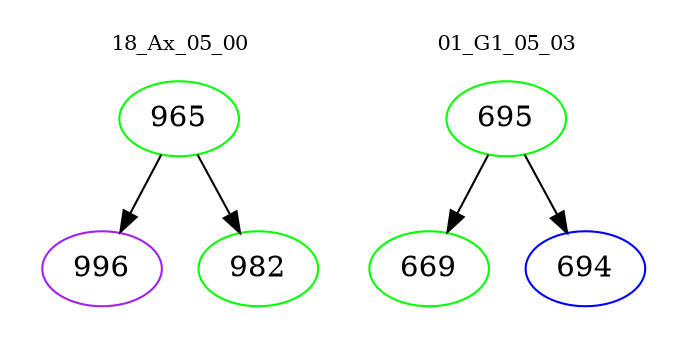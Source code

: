 digraph{
subgraph cluster_0 {
color = white
label = "18_Ax_05_00";
fontsize=10;
T0_965 [label="965", color="green"]
T0_965 -> T0_996 [color="black"]
T0_996 [label="996", color="purple"]
T0_965 -> T0_982 [color="black"]
T0_982 [label="982", color="green"]
}
subgraph cluster_1 {
color = white
label = "01_G1_05_03";
fontsize=10;
T1_695 [label="695", color="green"]
T1_695 -> T1_669 [color="black"]
T1_669 [label="669", color="green"]
T1_695 -> T1_694 [color="black"]
T1_694 [label="694", color="blue"]
}
}
